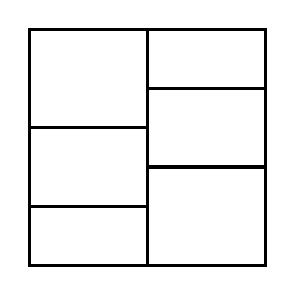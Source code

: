 \begin{tikzpicture}[very thick, scale=.5]
    \draw (0,7/2) rectangle (3,6);
    \draw (0,3/2) rectangle (3,7/2);
    \draw (0,0) rectangle (3,3/2);
    \draw (3,9/2) rectangle (6,6);
    \draw (3,5/2) rectangle (6,9/2);
    \draw (3,0) rectangle (6,5/2);
\end{tikzpicture}
